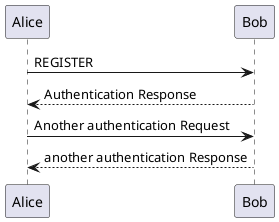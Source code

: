 @startuml
Alice -> Bob: REGISTER
Bob --> Alice: Authentication Response

Alice -> Bob: Another authentication Request
Alice <-- Bob: another authentication Response


@enduml

@startuml
digraph g {
    a -> b
    b -> c
    c -> d
    d -> a
}
@enduml

@startuml
skinparam handwritten true

skinparam usecase {
	BackgroundColor DarkSeaGreen
	BorderColor DarkSlateGray

	BackgroundColor<< Main >> YellowGreen
	BorderColor<< Main >> YellowGreen

	ArrowColor Olive
	ActorBorderColor black
	ActorFontName Courier

	ActorBackgroundColor<< Human >> Gold
}

User << Human >>
:Main Database: as MySql << Application >>
(Start) << One Shot >>
(Use the application) as (Use) << Main >>

User -> (Start)
User --> (Use)

MySql --> (Use)

@enduml
